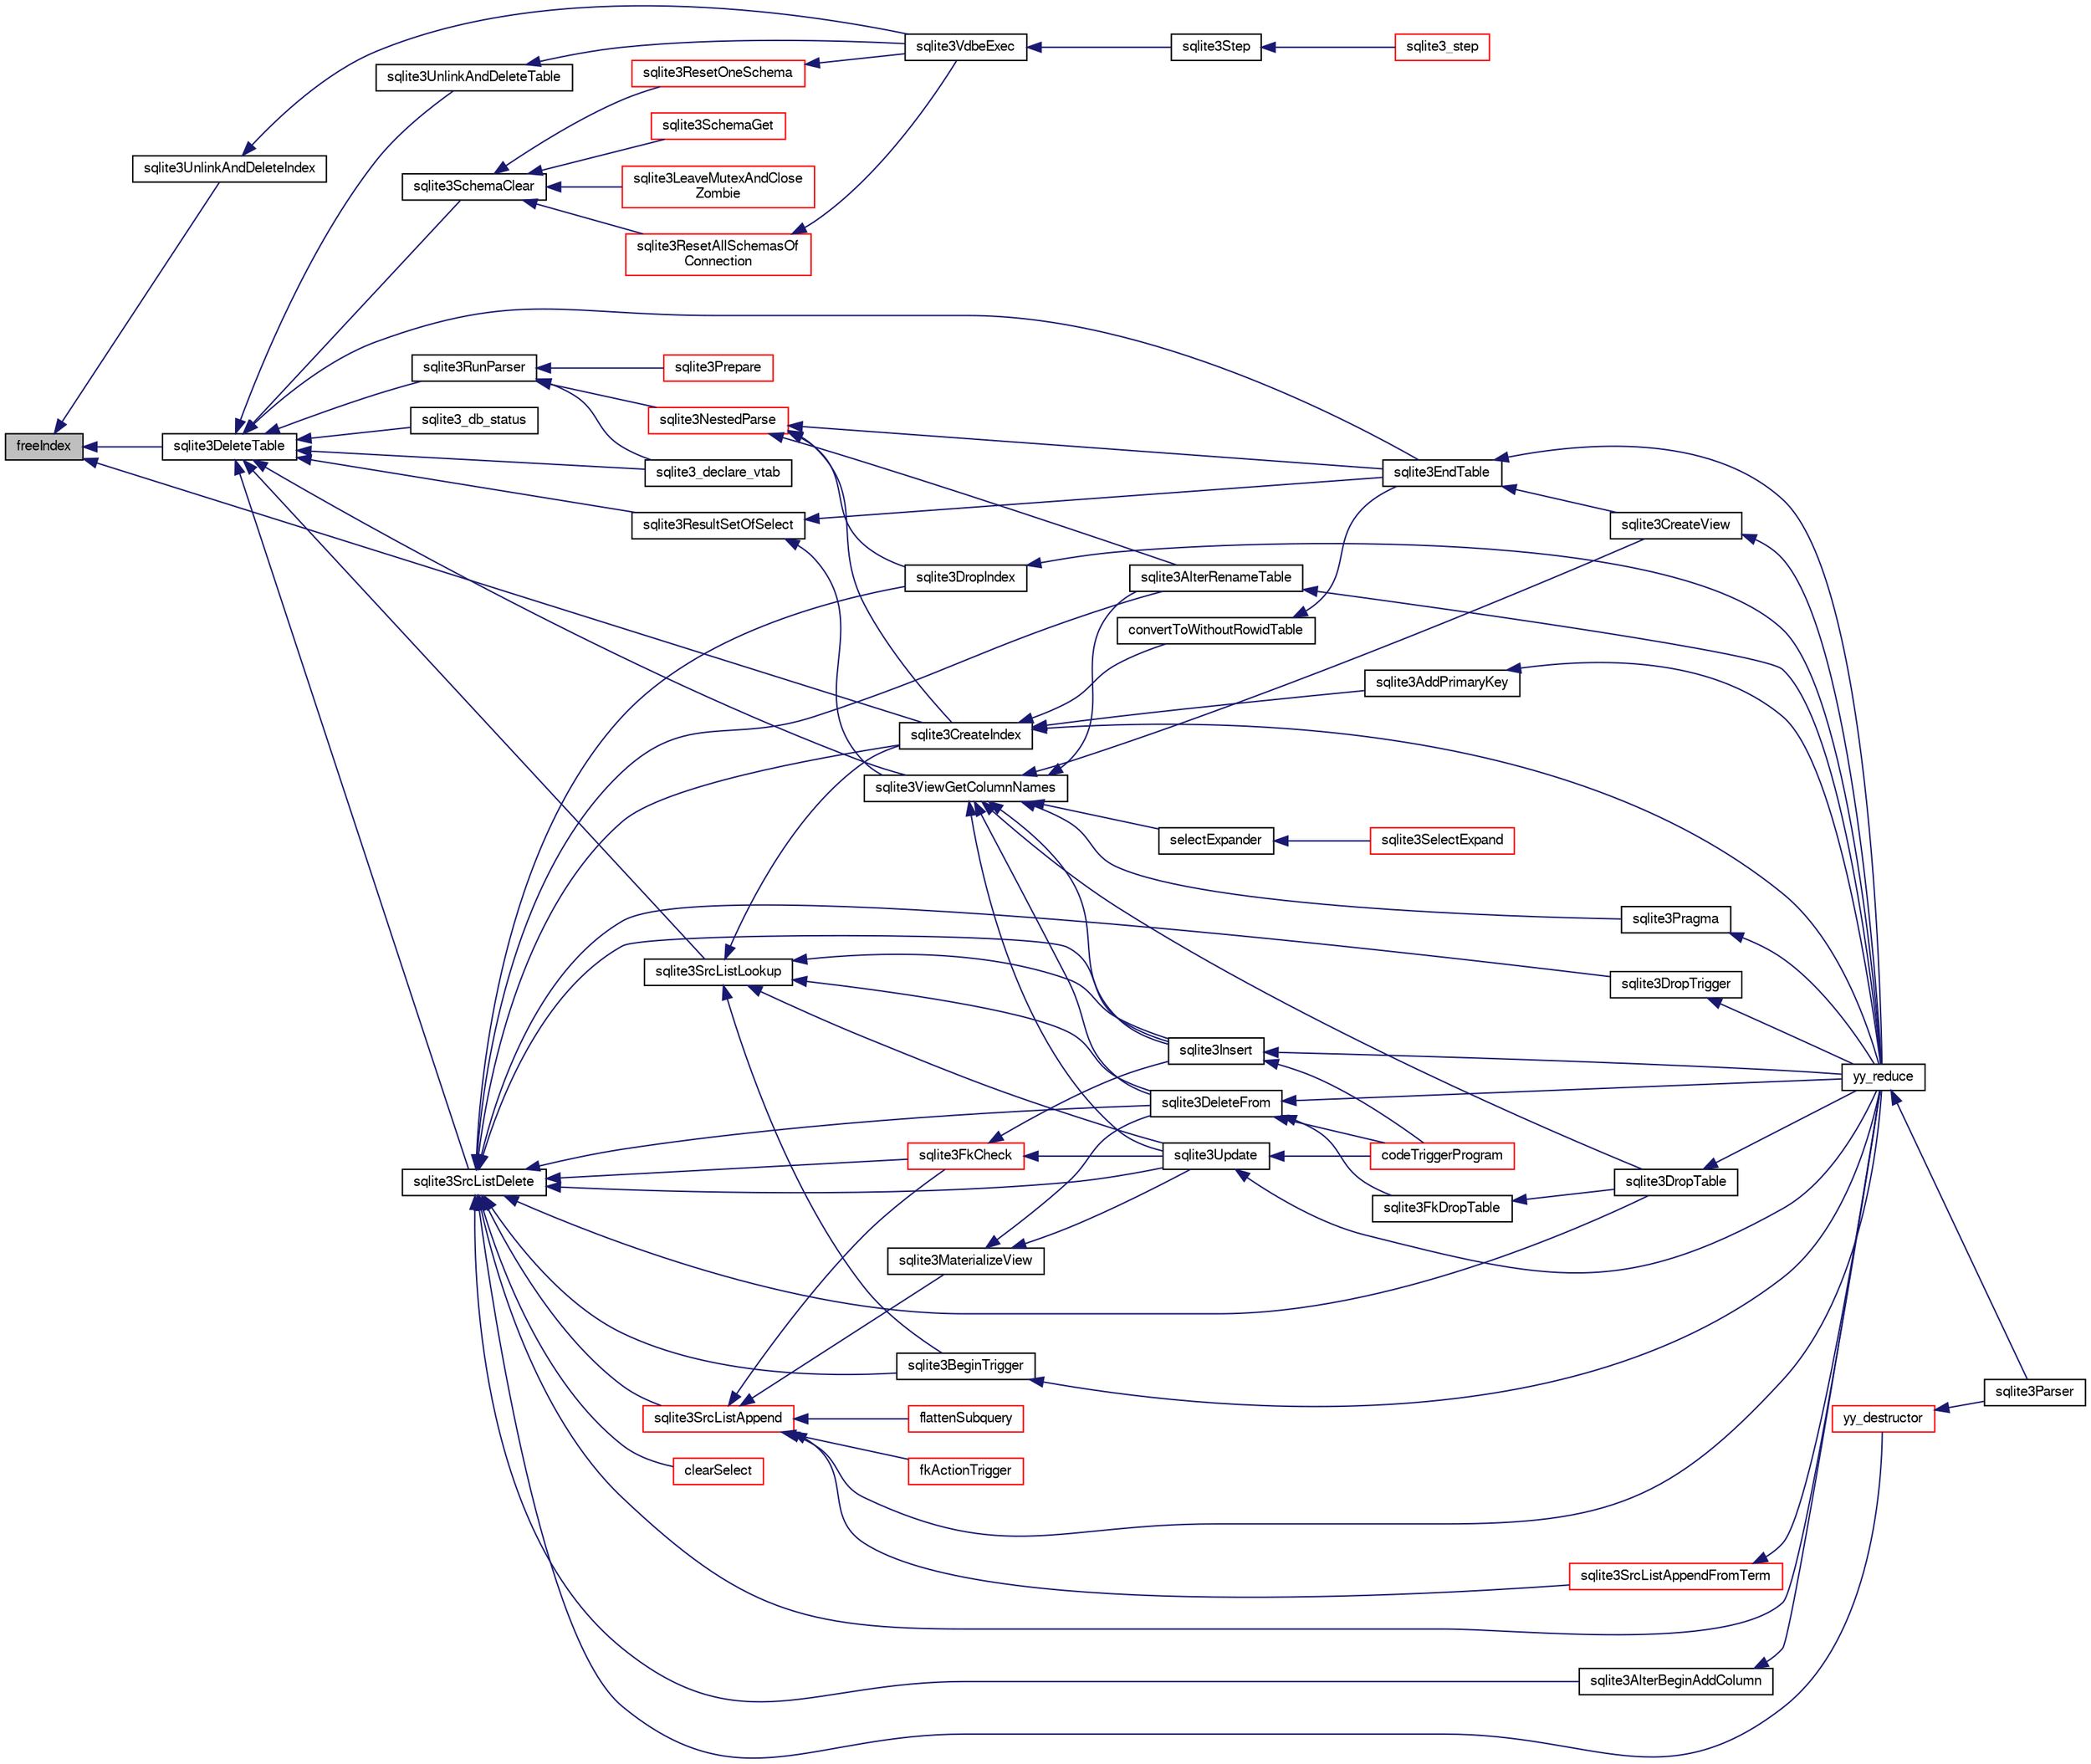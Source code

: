 digraph "freeIndex"
{
  edge [fontname="FreeSans",fontsize="10",labelfontname="FreeSans",labelfontsize="10"];
  node [fontname="FreeSans",fontsize="10",shape=record];
  rankdir="LR";
  Node119615 [label="freeIndex",height=0.2,width=0.4,color="black", fillcolor="grey75", style="filled", fontcolor="black"];
  Node119615 -> Node119616 [dir="back",color="midnightblue",fontsize="10",style="solid",fontname="FreeSans"];
  Node119616 [label="sqlite3UnlinkAndDeleteIndex",height=0.2,width=0.4,color="black", fillcolor="white", style="filled",URL="$sqlite3_8c.html#a889f2dcb438c56db37a6d61e9f25e244"];
  Node119616 -> Node119617 [dir="back",color="midnightblue",fontsize="10",style="solid",fontname="FreeSans"];
  Node119617 [label="sqlite3VdbeExec",height=0.2,width=0.4,color="black", fillcolor="white", style="filled",URL="$sqlite3_8c.html#a8ce40a614bdc56719c4d642b1e4dfb21"];
  Node119617 -> Node119618 [dir="back",color="midnightblue",fontsize="10",style="solid",fontname="FreeSans"];
  Node119618 [label="sqlite3Step",height=0.2,width=0.4,color="black", fillcolor="white", style="filled",URL="$sqlite3_8c.html#a3f2872e873e2758a4beedad1d5113554"];
  Node119618 -> Node119619 [dir="back",color="midnightblue",fontsize="10",style="solid",fontname="FreeSans"];
  Node119619 [label="sqlite3_step",height=0.2,width=0.4,color="red", fillcolor="white", style="filled",URL="$sqlite3_8h.html#ac1e491ce36b7471eb28387f7d3c74334"];
  Node119615 -> Node119754 [dir="back",color="midnightblue",fontsize="10",style="solid",fontname="FreeSans"];
  Node119754 [label="sqlite3DeleteTable",height=0.2,width=0.4,color="black", fillcolor="white", style="filled",URL="$sqlite3_8c.html#a7fd3d507375a381a3807f92735318973"];
  Node119754 -> Node119755 [dir="back",color="midnightblue",fontsize="10",style="solid",fontname="FreeSans"];
  Node119755 [label="sqlite3_db_status",height=0.2,width=0.4,color="black", fillcolor="white", style="filled",URL="$sqlite3_8h.html#ab64e8333313ee2e44116842711818940"];
  Node119754 -> Node119756 [dir="back",color="midnightblue",fontsize="10",style="solid",fontname="FreeSans"];
  Node119756 [label="sqlite3UnlinkAndDeleteTable",height=0.2,width=0.4,color="black", fillcolor="white", style="filled",URL="$sqlite3_8c.html#a9733677716a49de464f86fff164e9a1b"];
  Node119756 -> Node119617 [dir="back",color="midnightblue",fontsize="10",style="solid",fontname="FreeSans"];
  Node119754 -> Node119659 [dir="back",color="midnightblue",fontsize="10",style="solid",fontname="FreeSans"];
  Node119659 [label="sqlite3EndTable",height=0.2,width=0.4,color="black", fillcolor="white", style="filled",URL="$sqlite3_8c.html#a7b5f2c66c0f0b6f819d970ca389768b0"];
  Node119659 -> Node119660 [dir="back",color="midnightblue",fontsize="10",style="solid",fontname="FreeSans"];
  Node119660 [label="sqlite3CreateView",height=0.2,width=0.4,color="black", fillcolor="white", style="filled",URL="$sqlite3_8c.html#a9d85cb00ff71dee5cd9a019503a6982e"];
  Node119660 -> Node119647 [dir="back",color="midnightblue",fontsize="10",style="solid",fontname="FreeSans"];
  Node119647 [label="yy_reduce",height=0.2,width=0.4,color="black", fillcolor="white", style="filled",URL="$sqlite3_8c.html#a7c419a9b25711c666a9a2449ef377f14"];
  Node119647 -> Node119648 [dir="back",color="midnightblue",fontsize="10",style="solid",fontname="FreeSans"];
  Node119648 [label="sqlite3Parser",height=0.2,width=0.4,color="black", fillcolor="white", style="filled",URL="$sqlite3_8c.html#a0327d71a5fabe0b6a343d78a2602e72a"];
  Node119659 -> Node119647 [dir="back",color="midnightblue",fontsize="10",style="solid",fontname="FreeSans"];
  Node119754 -> Node119694 [dir="back",color="midnightblue",fontsize="10",style="solid",fontname="FreeSans"];
  Node119694 [label="sqlite3ViewGetColumnNames",height=0.2,width=0.4,color="black", fillcolor="white", style="filled",URL="$sqlite3_8c.html#aebc7cd8d9e2bd174ae0a60363d3f6ce8"];
  Node119694 -> Node119653 [dir="back",color="midnightblue",fontsize="10",style="solid",fontname="FreeSans"];
  Node119653 [label="sqlite3AlterRenameTable",height=0.2,width=0.4,color="black", fillcolor="white", style="filled",URL="$sqlite3_8c.html#aa5cfdb507ff74e559f2efb0318c96d2c"];
  Node119653 -> Node119647 [dir="back",color="midnightblue",fontsize="10",style="solid",fontname="FreeSans"];
  Node119694 -> Node119660 [dir="back",color="midnightblue",fontsize="10",style="solid",fontname="FreeSans"];
  Node119694 -> Node119655 [dir="back",color="midnightblue",fontsize="10",style="solid",fontname="FreeSans"];
  Node119655 [label="sqlite3DropTable",height=0.2,width=0.4,color="black", fillcolor="white", style="filled",URL="$sqlite3_8c.html#a5534f77364b5568783c0e50db3c9defb"];
  Node119655 -> Node119647 [dir="back",color="midnightblue",fontsize="10",style="solid",fontname="FreeSans"];
  Node119694 -> Node119662 [dir="back",color="midnightblue",fontsize="10",style="solid",fontname="FreeSans"];
  Node119662 [label="sqlite3DeleteFrom",height=0.2,width=0.4,color="black", fillcolor="white", style="filled",URL="$sqlite3_8c.html#ab9b4b45349188b49eabb23f94608a091"];
  Node119662 -> Node119663 [dir="back",color="midnightblue",fontsize="10",style="solid",fontname="FreeSans"];
  Node119663 [label="sqlite3FkDropTable",height=0.2,width=0.4,color="black", fillcolor="white", style="filled",URL="$sqlite3_8c.html#a1218c6fc74e89152ceaa4760e82f5ef9"];
  Node119663 -> Node119655 [dir="back",color="midnightblue",fontsize="10",style="solid",fontname="FreeSans"];
  Node119662 -> Node119664 [dir="back",color="midnightblue",fontsize="10",style="solid",fontname="FreeSans"];
  Node119664 [label="codeTriggerProgram",height=0.2,width=0.4,color="red", fillcolor="white", style="filled",URL="$sqlite3_8c.html#a120801f59d9281d201d2ff4b2606836e"];
  Node119662 -> Node119647 [dir="back",color="midnightblue",fontsize="10",style="solid",fontname="FreeSans"];
  Node119694 -> Node119671 [dir="back",color="midnightblue",fontsize="10",style="solid",fontname="FreeSans"];
  Node119671 [label="sqlite3Insert",height=0.2,width=0.4,color="black", fillcolor="white", style="filled",URL="$sqlite3_8c.html#a5b17c9c2000bae6bdff8e6be48d7dc2b"];
  Node119671 -> Node119664 [dir="back",color="midnightblue",fontsize="10",style="solid",fontname="FreeSans"];
  Node119671 -> Node119647 [dir="back",color="midnightblue",fontsize="10",style="solid",fontname="FreeSans"];
  Node119694 -> Node119695 [dir="back",color="midnightblue",fontsize="10",style="solid",fontname="FreeSans"];
  Node119695 [label="sqlite3Pragma",height=0.2,width=0.4,color="black", fillcolor="white", style="filled",URL="$sqlite3_8c.html#a111391370f58f8e6a6eca51fd34d62ed"];
  Node119695 -> Node119647 [dir="back",color="midnightblue",fontsize="10",style="solid",fontname="FreeSans"];
  Node119694 -> Node119678 [dir="back",color="midnightblue",fontsize="10",style="solid",fontname="FreeSans"];
  Node119678 [label="selectExpander",height=0.2,width=0.4,color="black", fillcolor="white", style="filled",URL="$sqlite3_8c.html#abee977318fbf74531340c6e41b0ca953"];
  Node119678 -> Node119679 [dir="back",color="midnightblue",fontsize="10",style="solid",fontname="FreeSans"];
  Node119679 [label="sqlite3SelectExpand",height=0.2,width=0.4,color="red", fillcolor="white", style="filled",URL="$sqlite3_8c.html#ae55acd1d8219505e629c2148950fa3de"];
  Node119694 -> Node119672 [dir="back",color="midnightblue",fontsize="10",style="solid",fontname="FreeSans"];
  Node119672 [label="sqlite3Update",height=0.2,width=0.4,color="black", fillcolor="white", style="filled",URL="$sqlite3_8c.html#ac5aa67c46e8cc8174566fabe6809fafa"];
  Node119672 -> Node119664 [dir="back",color="midnightblue",fontsize="10",style="solid",fontname="FreeSans"];
  Node119672 -> Node119647 [dir="back",color="midnightblue",fontsize="10",style="solid",fontname="FreeSans"];
  Node119754 -> Node119757 [dir="back",color="midnightblue",fontsize="10",style="solid",fontname="FreeSans"];
  Node119757 [label="sqlite3SrcListDelete",height=0.2,width=0.4,color="black", fillcolor="white", style="filled",URL="$sqlite3_8c.html#acc250a3e5e7fd8889a16a9f28e3e7312"];
  Node119757 -> Node119653 [dir="back",color="midnightblue",fontsize="10",style="solid",fontname="FreeSans"];
  Node119757 -> Node119654 [dir="back",color="midnightblue",fontsize="10",style="solid",fontname="FreeSans"];
  Node119654 [label="sqlite3AlterBeginAddColumn",height=0.2,width=0.4,color="black", fillcolor="white", style="filled",URL="$sqlite3_8c.html#a884f7bc342f8753d938ae1f1b9157d2d"];
  Node119654 -> Node119647 [dir="back",color="midnightblue",fontsize="10",style="solid",fontname="FreeSans"];
  Node119757 -> Node119655 [dir="back",color="midnightblue",fontsize="10",style="solid",fontname="FreeSans"];
  Node119757 -> Node119656 [dir="back",color="midnightblue",fontsize="10",style="solid",fontname="FreeSans"];
  Node119656 [label="sqlite3CreateIndex",height=0.2,width=0.4,color="black", fillcolor="white", style="filled",URL="$sqlite3_8c.html#a8dbe5e590ab6c58a8c45f34f7c81e825"];
  Node119656 -> Node119657 [dir="back",color="midnightblue",fontsize="10",style="solid",fontname="FreeSans"];
  Node119657 [label="sqlite3AddPrimaryKey",height=0.2,width=0.4,color="black", fillcolor="white", style="filled",URL="$sqlite3_8c.html#af2b0672c3379d2a7d927d210ae0ade62"];
  Node119657 -> Node119647 [dir="back",color="midnightblue",fontsize="10",style="solid",fontname="FreeSans"];
  Node119656 -> Node119658 [dir="back",color="midnightblue",fontsize="10",style="solid",fontname="FreeSans"];
  Node119658 [label="convertToWithoutRowidTable",height=0.2,width=0.4,color="black", fillcolor="white", style="filled",URL="$sqlite3_8c.html#a0d41effc4e4a0ba740429a08f6747313"];
  Node119658 -> Node119659 [dir="back",color="midnightblue",fontsize="10",style="solid",fontname="FreeSans"];
  Node119656 -> Node119647 [dir="back",color="midnightblue",fontsize="10",style="solid",fontname="FreeSans"];
  Node119757 -> Node119741 [dir="back",color="midnightblue",fontsize="10",style="solid",fontname="FreeSans"];
  Node119741 [label="sqlite3DropIndex",height=0.2,width=0.4,color="black", fillcolor="white", style="filled",URL="$sqlite3_8c.html#a3ffd2536f34a0cf6d427710b06b71e83"];
  Node119741 -> Node119647 [dir="back",color="midnightblue",fontsize="10",style="solid",fontname="FreeSans"];
  Node119757 -> Node119758 [dir="back",color="midnightblue",fontsize="10",style="solid",fontname="FreeSans"];
  Node119758 [label="sqlite3SrcListAppend",height=0.2,width=0.4,color="red", fillcolor="white", style="filled",URL="$sqlite3_8c.html#a2d72a77bc508ef9a3e4a7f9af34d4fce"];
  Node119758 -> Node119759 [dir="back",color="midnightblue",fontsize="10",style="solid",fontname="FreeSans"];
  Node119759 [label="sqlite3SrcListAppendFromTerm",height=0.2,width=0.4,color="red", fillcolor="white", style="filled",URL="$sqlite3_8c.html#ac5a48dfc8b87c7d09fa9928e1cbda9bf"];
  Node119759 -> Node119647 [dir="back",color="midnightblue",fontsize="10",style="solid",fontname="FreeSans"];
  Node119758 -> Node119737 [dir="back",color="midnightblue",fontsize="10",style="solid",fontname="FreeSans"];
  Node119737 [label="sqlite3MaterializeView",height=0.2,width=0.4,color="black", fillcolor="white", style="filled",URL="$sqlite3_8c.html#a4557984b0b75f998fb0c3f231c9b1def"];
  Node119737 -> Node119662 [dir="back",color="midnightblue",fontsize="10",style="solid",fontname="FreeSans"];
  Node119737 -> Node119672 [dir="back",color="midnightblue",fontsize="10",style="solid",fontname="FreeSans"];
  Node119758 -> Node119691 [dir="back",color="midnightblue",fontsize="10",style="solid",fontname="FreeSans"];
  Node119691 [label="sqlite3FkCheck",height=0.2,width=0.4,color="red", fillcolor="white", style="filled",URL="$sqlite3_8c.html#aa38fb76c7d6f48f19772877a41703b92"];
  Node119691 -> Node119671 [dir="back",color="midnightblue",fontsize="10",style="solid",fontname="FreeSans"];
  Node119691 -> Node119672 [dir="back",color="midnightblue",fontsize="10",style="solid",fontname="FreeSans"];
  Node119758 -> Node119761 [dir="back",color="midnightblue",fontsize="10",style="solid",fontname="FreeSans"];
  Node119761 [label="fkActionTrigger",height=0.2,width=0.4,color="red", fillcolor="white", style="filled",URL="$sqlite3_8c.html#a45d66e3277860bacad58eb6296680c8e"];
  Node119758 -> Node119762 [dir="back",color="midnightblue",fontsize="10",style="solid",fontname="FreeSans"];
  Node119762 [label="flattenSubquery",height=0.2,width=0.4,color="red", fillcolor="white", style="filled",URL="$sqlite3_8c.html#aa7dcde293e634ad09c4d76c16a640491"];
  Node119758 -> Node119647 [dir="back",color="midnightblue",fontsize="10",style="solid",fontname="FreeSans"];
  Node119757 -> Node119662 [dir="back",color="midnightblue",fontsize="10",style="solid",fontname="FreeSans"];
  Node119757 -> Node119691 [dir="back",color="midnightblue",fontsize="10",style="solid",fontname="FreeSans"];
  Node119757 -> Node119671 [dir="back",color="midnightblue",fontsize="10",style="solid",fontname="FreeSans"];
  Node119757 -> Node119764 [dir="back",color="midnightblue",fontsize="10",style="solid",fontname="FreeSans"];
  Node119764 [label="clearSelect",height=0.2,width=0.4,color="red", fillcolor="white", style="filled",URL="$sqlite3_8c.html#ac083bac4f2f02c26aa02fc24ca8c2dd9"];
  Node119757 -> Node119675 [dir="back",color="midnightblue",fontsize="10",style="solid",fontname="FreeSans"];
  Node119675 [label="sqlite3BeginTrigger",height=0.2,width=0.4,color="black", fillcolor="white", style="filled",URL="$sqlite3_8c.html#ac20a731dbd52edec68a09962c7f39a4c"];
  Node119675 -> Node119647 [dir="back",color="midnightblue",fontsize="10",style="solid",fontname="FreeSans"];
  Node119757 -> Node119742 [dir="back",color="midnightblue",fontsize="10",style="solid",fontname="FreeSans"];
  Node119742 [label="sqlite3DropTrigger",height=0.2,width=0.4,color="black", fillcolor="white", style="filled",URL="$sqlite3_8c.html#affdf1dd65e331b06feaef6ff8636305f"];
  Node119742 -> Node119647 [dir="back",color="midnightblue",fontsize="10",style="solid",fontname="FreeSans"];
  Node119757 -> Node119672 [dir="back",color="midnightblue",fontsize="10",style="solid",fontname="FreeSans"];
  Node119757 -> Node119789 [dir="back",color="midnightblue",fontsize="10",style="solid",fontname="FreeSans"];
  Node119789 [label="yy_destructor",height=0.2,width=0.4,color="red", fillcolor="white", style="filled",URL="$sqlite3_8c.html#afca0f0d2a9c0e0ca0625382394fa060e"];
  Node119789 -> Node119648 [dir="back",color="midnightblue",fontsize="10",style="solid",fontname="FreeSans"];
  Node119757 -> Node119647 [dir="back",color="midnightblue",fontsize="10",style="solid",fontname="FreeSans"];
  Node119754 -> Node119824 [dir="back",color="midnightblue",fontsize="10",style="solid",fontname="FreeSans"];
  Node119824 [label="sqlite3SchemaClear",height=0.2,width=0.4,color="black", fillcolor="white", style="filled",URL="$sqlite3_8c.html#a927c603430267e42c56ab38ca221322a"];
  Node119824 -> Node119825 [dir="back",color="midnightblue",fontsize="10",style="solid",fontname="FreeSans"];
  Node119825 [label="sqlite3ResetOneSchema",height=0.2,width=0.4,color="red", fillcolor="white", style="filled",URL="$sqlite3_8c.html#aae32656cb46c5449ae7c53fc8aa27887"];
  Node119825 -> Node119617 [dir="back",color="midnightblue",fontsize="10",style="solid",fontname="FreeSans"];
  Node119824 -> Node119827 [dir="back",color="midnightblue",fontsize="10",style="solid",fontname="FreeSans"];
  Node119827 [label="sqlite3ResetAllSchemasOf\lConnection",height=0.2,width=0.4,color="red", fillcolor="white", style="filled",URL="$sqlite3_8c.html#a2fc0d7e9d7e688a2a81ea4775dd12e33"];
  Node119827 -> Node119617 [dir="back",color="midnightblue",fontsize="10",style="solid",fontname="FreeSans"];
  Node119824 -> Node119855 [dir="back",color="midnightblue",fontsize="10",style="solid",fontname="FreeSans"];
  Node119855 [label="sqlite3SchemaGet",height=0.2,width=0.4,color="red", fillcolor="white", style="filled",URL="$sqlite3_8c.html#aea657029436ec374cbd09f8cc2747169"];
  Node119824 -> Node119844 [dir="back",color="midnightblue",fontsize="10",style="solid",fontname="FreeSans"];
  Node119844 [label="sqlite3LeaveMutexAndClose\lZombie",height=0.2,width=0.4,color="red", fillcolor="white", style="filled",URL="$sqlite3_8c.html#afe3a37c29dcb0fe9fc15fe07a3976f59"];
  Node119754 -> Node119661 [dir="back",color="midnightblue",fontsize="10",style="solid",fontname="FreeSans"];
  Node119661 [label="sqlite3SrcListLookup",height=0.2,width=0.4,color="black", fillcolor="white", style="filled",URL="$sqlite3_8c.html#a6354fab5d5d3aa8a721e43d480c16701"];
  Node119661 -> Node119656 [dir="back",color="midnightblue",fontsize="10",style="solid",fontname="FreeSans"];
  Node119661 -> Node119662 [dir="back",color="midnightblue",fontsize="10",style="solid",fontname="FreeSans"];
  Node119661 -> Node119671 [dir="back",color="midnightblue",fontsize="10",style="solid",fontname="FreeSans"];
  Node119661 -> Node119675 [dir="back",color="midnightblue",fontsize="10",style="solid",fontname="FreeSans"];
  Node119661 -> Node119672 [dir="back",color="midnightblue",fontsize="10",style="solid",fontname="FreeSans"];
  Node119754 -> Node119693 [dir="back",color="midnightblue",fontsize="10",style="solid",fontname="FreeSans"];
  Node119693 [label="sqlite3ResultSetOfSelect",height=0.2,width=0.4,color="black", fillcolor="white", style="filled",URL="$sqlite3_8c.html#ade35a86757654a36498d74152aa2fda8"];
  Node119693 -> Node119659 [dir="back",color="midnightblue",fontsize="10",style="solid",fontname="FreeSans"];
  Node119693 -> Node119694 [dir="back",color="midnightblue",fontsize="10",style="solid",fontname="FreeSans"];
  Node119754 -> Node119813 [dir="back",color="midnightblue",fontsize="10",style="solid",fontname="FreeSans"];
  Node119813 [label="sqlite3_declare_vtab",height=0.2,width=0.4,color="black", fillcolor="white", style="filled",URL="$sqlite3_8h.html#a65393c41da76ae1470a7c7f4b4aca600"];
  Node119754 -> Node119792 [dir="back",color="midnightblue",fontsize="10",style="solid",fontname="FreeSans"];
  Node119792 [label="sqlite3RunParser",height=0.2,width=0.4,color="black", fillcolor="white", style="filled",URL="$sqlite3_8c.html#a174f16a9adcc64bf971bae4a5ffa3488"];
  Node119792 -> Node119793 [dir="back",color="midnightblue",fontsize="10",style="solid",fontname="FreeSans"];
  Node119793 [label="sqlite3NestedParse",height=0.2,width=0.4,color="red", fillcolor="white", style="filled",URL="$sqlite3_8c.html#ae78bd6187a28892732af5428ec15b03f"];
  Node119793 -> Node119653 [dir="back",color="midnightblue",fontsize="10",style="solid",fontname="FreeSans"];
  Node119793 -> Node119659 [dir="back",color="midnightblue",fontsize="10",style="solid",fontname="FreeSans"];
  Node119793 -> Node119656 [dir="back",color="midnightblue",fontsize="10",style="solid",fontname="FreeSans"];
  Node119793 -> Node119741 [dir="back",color="midnightblue",fontsize="10",style="solid",fontname="FreeSans"];
  Node119792 -> Node119804 [dir="back",color="midnightblue",fontsize="10",style="solid",fontname="FreeSans"];
  Node119804 [label="sqlite3Prepare",height=0.2,width=0.4,color="red", fillcolor="white", style="filled",URL="$sqlite3_8c.html#acb25890858d0bf4b12eb7aae569f0c7b"];
  Node119792 -> Node119813 [dir="back",color="midnightblue",fontsize="10",style="solid",fontname="FreeSans"];
  Node119615 -> Node119656 [dir="back",color="midnightblue",fontsize="10",style="solid",fontname="FreeSans"];
}
